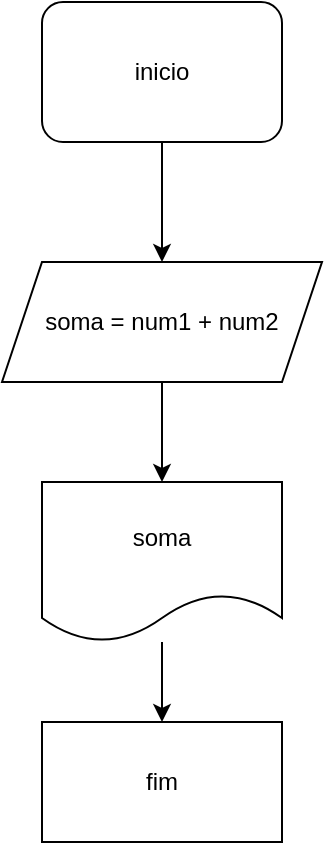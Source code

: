<mxfile version="17.1.3" type="github">
  <diagram id="8yyQoyAeYVTwKtRNvMKy" name="Page-1">
    <mxGraphModel dx="868" dy="482" grid="1" gridSize="10" guides="1" tooltips="1" connect="1" arrows="1" fold="1" page="1" pageScale="1" pageWidth="827" pageHeight="1169" math="0" shadow="0">
      <root>
        <mxCell id="0" />
        <mxCell id="1" parent="0" />
        <mxCell id="GZhdCMEdsw9slEMXo1DX-14" style="edgeStyle=orthogonalEdgeStyle;rounded=0;orthogonalLoop=1;jettySize=auto;html=1;" edge="1" parent="1" source="GZhdCMEdsw9slEMXo1DX-8">
          <mxGeometry relative="1" as="geometry">
            <mxPoint x="210" y="160" as="targetPoint" />
          </mxGeometry>
        </mxCell>
        <mxCell id="GZhdCMEdsw9slEMXo1DX-8" value="&lt;font style=&quot;vertical-align: inherit&quot;&gt;&lt;font style=&quot;vertical-align: inherit&quot;&gt;inicio&lt;/font&gt;&lt;/font&gt;" style="rounded=1;whiteSpace=wrap;html=1;" vertex="1" parent="1">
          <mxGeometry x="150" y="30" width="120" height="70" as="geometry" />
        </mxCell>
        <mxCell id="GZhdCMEdsw9slEMXo1DX-17" style="edgeStyle=orthogonalEdgeStyle;rounded=0;orthogonalLoop=1;jettySize=auto;html=1;" edge="1" parent="1" source="GZhdCMEdsw9slEMXo1DX-16">
          <mxGeometry relative="1" as="geometry">
            <mxPoint x="210" y="270" as="targetPoint" />
          </mxGeometry>
        </mxCell>
        <mxCell id="GZhdCMEdsw9slEMXo1DX-16" value="&lt;font style=&quot;vertical-align: inherit&quot;&gt;&lt;font style=&quot;vertical-align: inherit&quot;&gt;soma = num1 + num2&lt;/font&gt;&lt;/font&gt;" style="shape=parallelogram;perimeter=parallelogramPerimeter;whiteSpace=wrap;html=1;fixedSize=1;" vertex="1" parent="1">
          <mxGeometry x="130" y="160" width="160" height="60" as="geometry" />
        </mxCell>
        <mxCell id="GZhdCMEdsw9slEMXo1DX-21" style="edgeStyle=orthogonalEdgeStyle;rounded=0;orthogonalLoop=1;jettySize=auto;html=1;" edge="1" parent="1" source="GZhdCMEdsw9slEMXo1DX-19">
          <mxGeometry relative="1" as="geometry">
            <mxPoint x="210" y="390" as="targetPoint" />
          </mxGeometry>
        </mxCell>
        <mxCell id="GZhdCMEdsw9slEMXo1DX-19" value="&lt;font style=&quot;vertical-align: inherit&quot;&gt;&lt;font style=&quot;vertical-align: inherit&quot;&gt;soma&lt;/font&gt;&lt;/font&gt;" style="shape=document;whiteSpace=wrap;html=1;boundedLbl=1;" vertex="1" parent="1">
          <mxGeometry x="150" y="270" width="120" height="80" as="geometry" />
        </mxCell>
        <mxCell id="GZhdCMEdsw9slEMXo1DX-20" value="&lt;font style=&quot;vertical-align: inherit&quot;&gt;&lt;font style=&quot;vertical-align: inherit&quot;&gt;&lt;font style=&quot;vertical-align: inherit&quot;&gt;&lt;font style=&quot;vertical-align: inherit&quot;&gt;fim&lt;/font&gt;&lt;/font&gt;&lt;/font&gt;&lt;/font&gt;" style="rounded=0;whiteSpace=wrap;html=1;" vertex="1" parent="1">
          <mxGeometry x="150" y="390" width="120" height="60" as="geometry" />
        </mxCell>
      </root>
    </mxGraphModel>
  </diagram>
</mxfile>

